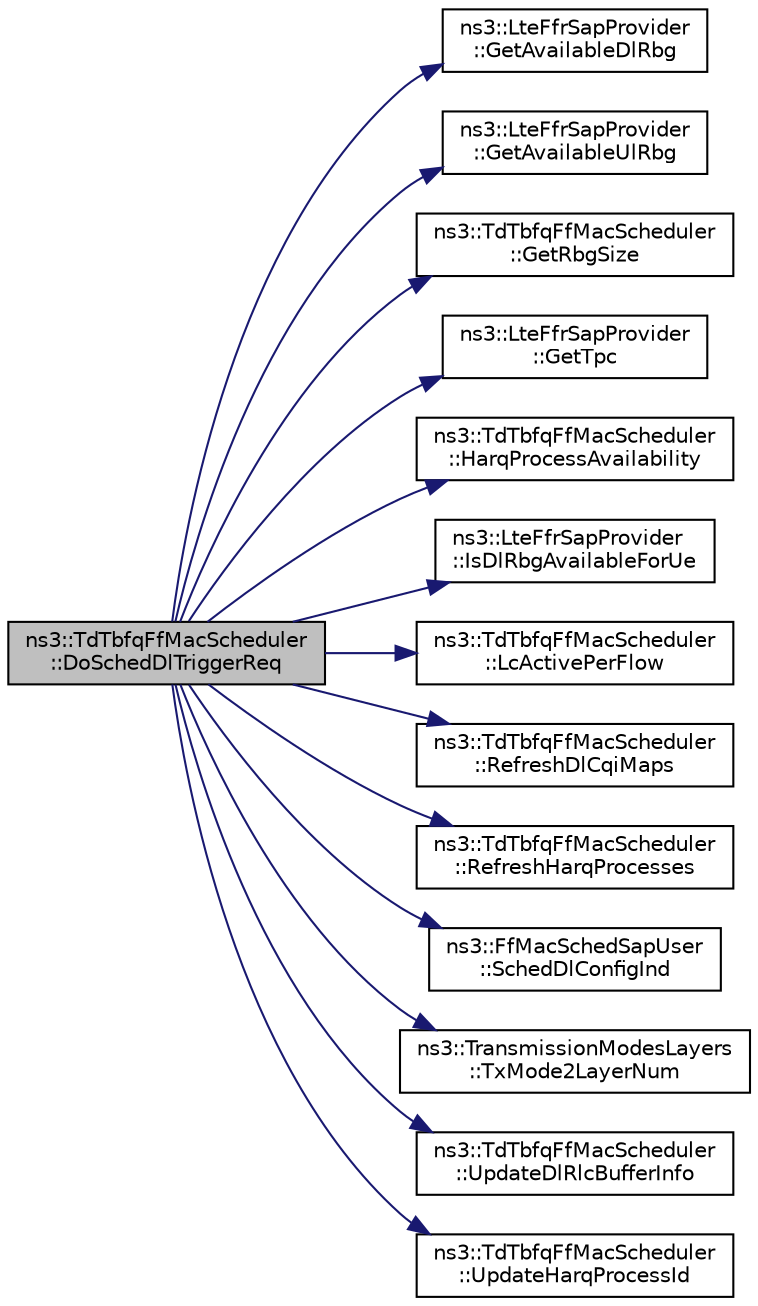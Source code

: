 digraph "ns3::TdTbfqFfMacScheduler::DoSchedDlTriggerReq"
{
 // LATEX_PDF_SIZE
  edge [fontname="Helvetica",fontsize="10",labelfontname="Helvetica",labelfontsize="10"];
  node [fontname="Helvetica",fontsize="10",shape=record];
  rankdir="LR";
  Node1 [label="ns3::TdTbfqFfMacScheduler\l::DoSchedDlTriggerReq",height=0.2,width=0.4,color="black", fillcolor="grey75", style="filled", fontcolor="black",tooltip="Sched DL trigger request."];
  Node1 -> Node2 [color="midnightblue",fontsize="10",style="solid",fontname="Helvetica"];
  Node2 [label="ns3::LteFfrSapProvider\l::GetAvailableDlRbg",height=0.2,width=0.4,color="black", fillcolor="white", style="filled",URL="$classns3_1_1_lte_ffr_sap_provider.html#ad60306dae43b74dc25b65f81d6587a24",tooltip="Get vector of available RBG in DL for this Cell."];
  Node1 -> Node3 [color="midnightblue",fontsize="10",style="solid",fontname="Helvetica"];
  Node3 [label="ns3::LteFfrSapProvider\l::GetAvailableUlRbg",height=0.2,width=0.4,color="black", fillcolor="white", style="filled",URL="$classns3_1_1_lte_ffr_sap_provider.html#aafd23b22a27ec83e03d54795c122d175",tooltip="Get vector of available RB in UL for this Cell."];
  Node1 -> Node4 [color="midnightblue",fontsize="10",style="solid",fontname="Helvetica"];
  Node4 [label="ns3::TdTbfqFfMacScheduler\l::GetRbgSize",height=0.2,width=0.4,color="black", fillcolor="white", style="filled",URL="$classns3_1_1_td_tbfq_ff_mac_scheduler.html#a66bac32b64401c51a50b7f554028f78e",tooltip="Get RBG size."];
  Node1 -> Node5 [color="midnightblue",fontsize="10",style="solid",fontname="Helvetica"];
  Node5 [label="ns3::LteFfrSapProvider\l::GetTpc",height=0.2,width=0.4,color="black", fillcolor="white", style="filled",URL="$classns3_1_1_lte_ffr_sap_provider.html#a0021d72c12fdaddd3817ef0eb5a7cd4e",tooltip="GetTpc."];
  Node1 -> Node6 [color="midnightblue",fontsize="10",style="solid",fontname="Helvetica"];
  Node6 [label="ns3::TdTbfqFfMacScheduler\l::HarqProcessAvailability",height=0.2,width=0.4,color="black", fillcolor="white", style="filled",URL="$classns3_1_1_td_tbfq_ff_mac_scheduler.html#a6df3d860dc847dfa118d87b4a3679c7e",tooltip="Return the availability of free process for the RNTI specified."];
  Node1 -> Node7 [color="midnightblue",fontsize="10",style="solid",fontname="Helvetica"];
  Node7 [label="ns3::LteFfrSapProvider\l::IsDlRbgAvailableForUe",height=0.2,width=0.4,color="black", fillcolor="white", style="filled",URL="$classns3_1_1_lte_ffr_sap_provider.html#a91f4de3c794d2a32fae5bcfafd88b6fa",tooltip="Check if UE can be served on i-th RB in DL."];
  Node1 -> Node8 [color="midnightblue",fontsize="10",style="solid",fontname="Helvetica"];
  Node8 [label="ns3::TdTbfqFfMacScheduler\l::LcActivePerFlow",height=0.2,width=0.4,color="black", fillcolor="white", style="filled",URL="$classns3_1_1_td_tbfq_ff_mac_scheduler.html#a41f46192b9a9bdd36bb5f20054f2b7a7",tooltip="LC active flow size."];
  Node1 -> Node9 [color="midnightblue",fontsize="10",style="solid",fontname="Helvetica"];
  Node9 [label="ns3::TdTbfqFfMacScheduler\l::RefreshDlCqiMaps",height=0.2,width=0.4,color="black", fillcolor="white", style="filled",URL="$classns3_1_1_td_tbfq_ff_mac_scheduler.html#ae5c88a5647201a5b882922a950832104",tooltip="Refresh DL CQI maps function."];
  Node1 -> Node10 [color="midnightblue",fontsize="10",style="solid",fontname="Helvetica"];
  Node10 [label="ns3::TdTbfqFfMacScheduler\l::RefreshHarqProcesses",height=0.2,width=0.4,color="black", fillcolor="white", style="filled",URL="$classns3_1_1_td_tbfq_ff_mac_scheduler.html#ae26f1cd58ab1221afdcd0fe4a1c04a11",tooltip="Refresh HARQ processes according to the timers."];
  Node1 -> Node11 [color="midnightblue",fontsize="10",style="solid",fontname="Helvetica"];
  Node11 [label="ns3::FfMacSchedSapUser\l::SchedDlConfigInd",height=0.2,width=0.4,color="black", fillcolor="white", style="filled",URL="$classns3_1_1_ff_mac_sched_sap_user.html#a28f8484af5a32a45ee6c0e51770d83f7",tooltip="SCHED_DL_CONFIG_IND."];
  Node1 -> Node12 [color="midnightblue",fontsize="10",style="solid",fontname="Helvetica"];
  Node12 [label="ns3::TransmissionModesLayers\l::TxMode2LayerNum",height=0.2,width=0.4,color="black", fillcolor="white", style="filled",URL="$classns3_1_1_transmission_modes_layers.html#a31f608b7bfaa77440fe4cb85ad035329",tooltip="Transmit mode 2 layer number."];
  Node1 -> Node13 [color="midnightblue",fontsize="10",style="solid",fontname="Helvetica"];
  Node13 [label="ns3::TdTbfqFfMacScheduler\l::UpdateDlRlcBufferInfo",height=0.2,width=0.4,color="black", fillcolor="white", style="filled",URL="$classns3_1_1_td_tbfq_ff_mac_scheduler.html#a268d99954f7c5e69294a43b82671dcf9",tooltip="Update DL RLC buffer info function."];
  Node1 -> Node14 [color="midnightblue",fontsize="10",style="solid",fontname="Helvetica"];
  Node14 [label="ns3::TdTbfqFfMacScheduler\l::UpdateHarqProcessId",height=0.2,width=0.4,color="black", fillcolor="white", style="filled",URL="$classns3_1_1_td_tbfq_ff_mac_scheduler.html#a521baa680048ecfaba2eb55dacae5600",tooltip="Update and return a new process Id for the RNTI specified."];
}
